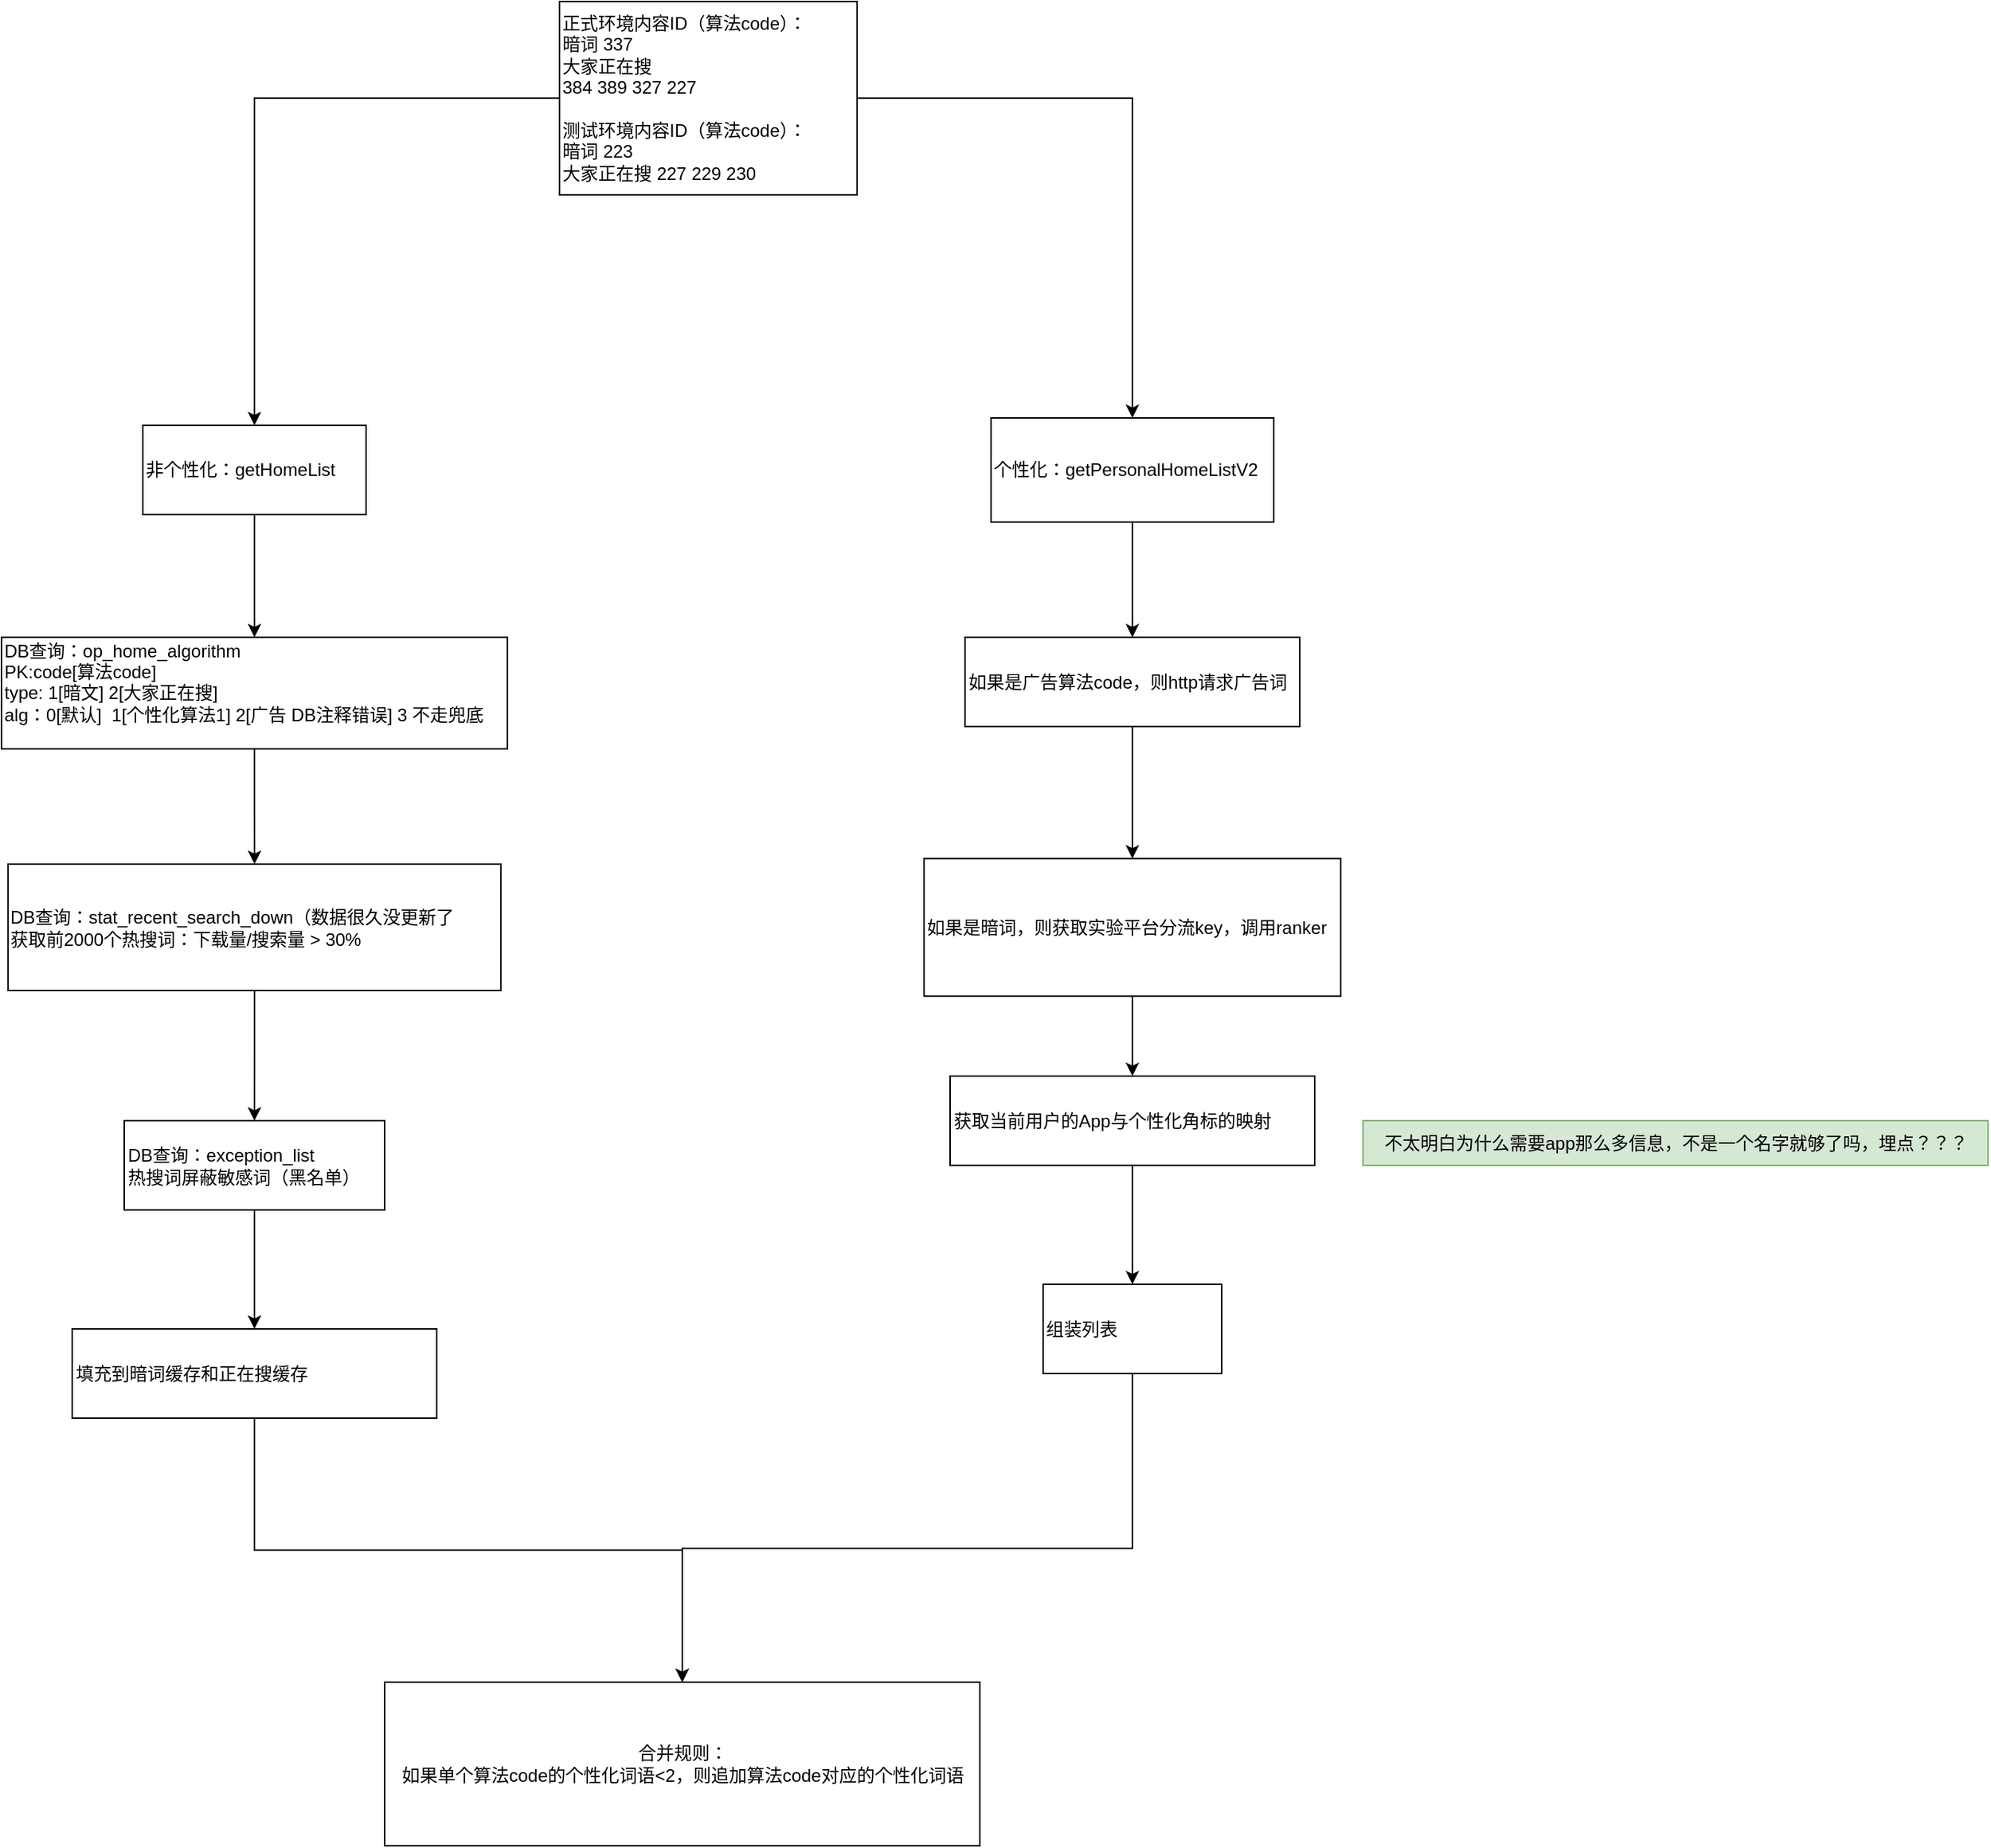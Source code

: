 <mxfile version="24.4.8" type="github">
  <diagram name="第 1 页" id="Cw7JuRhic6mHa8Vxboj5">
    <mxGraphModel dx="2112" dy="719" grid="1" gridSize="10" guides="1" tooltips="1" connect="1" arrows="1" fold="1" page="1" pageScale="1" pageWidth="827" pageHeight="1169" math="0" shadow="0">
      <root>
        <mxCell id="0" />
        <mxCell id="1" parent="0" />
        <mxCell id="DE0FPp-bvfPzOY9VbYr1-3" value="" style="edgeStyle=orthogonalEdgeStyle;rounded=0;orthogonalLoop=1;jettySize=auto;html=1;" edge="1" parent="1" source="DE0FPp-bvfPzOY9VbYr1-1" target="DE0FPp-bvfPzOY9VbYr1-2">
          <mxGeometry relative="1" as="geometry" />
        </mxCell>
        <mxCell id="DE0FPp-bvfPzOY9VbYr1-5" value="" style="edgeStyle=orthogonalEdgeStyle;rounded=0;orthogonalLoop=1;jettySize=auto;html=1;" edge="1" parent="1" source="DE0FPp-bvfPzOY9VbYr1-1" target="DE0FPp-bvfPzOY9VbYr1-4">
          <mxGeometry relative="1" as="geometry" />
        </mxCell>
        <mxCell id="DE0FPp-bvfPzOY9VbYr1-1" value="正式环境内容ID（算法code）：&lt;div&gt;&lt;div style=&quot;&quot;&gt;&lt;span style=&quot;background-color: initial;&quot;&gt;暗词 337&lt;/span&gt;&lt;/div&gt;&lt;div style=&quot;&quot;&gt;&lt;span style=&quot;background-color: initial;&quot;&gt;大家正在搜&lt;/span&gt;&lt;/div&gt;&lt;div style=&quot;&quot;&gt;&lt;span style=&quot;background-color: initial;&quot;&gt;384 389 327 227&lt;/span&gt;&lt;/div&gt;&lt;div style=&quot;&quot;&gt;&lt;span style=&quot;background-color: initial;&quot;&gt;&lt;br&gt;&lt;/span&gt;&lt;/div&gt;&lt;div&gt;测试环境内容ID（算法code）：&lt;/div&gt;&lt;div&gt;暗词 223&lt;/div&gt;&lt;div&gt;大家正在搜 227 229 230&lt;/div&gt;&lt;/div&gt;" style="whiteSpace=wrap;html=1;align=left;" vertex="1" parent="1">
          <mxGeometry x="310" width="200" height="130" as="geometry" />
        </mxCell>
        <mxCell id="DE0FPp-bvfPzOY9VbYr1-8" value="" style="edgeStyle=orthogonalEdgeStyle;rounded=0;orthogonalLoop=1;jettySize=auto;html=1;" edge="1" parent="1" source="DE0FPp-bvfPzOY9VbYr1-2" target="DE0FPp-bvfPzOY9VbYr1-7">
          <mxGeometry relative="1" as="geometry" />
        </mxCell>
        <mxCell id="DE0FPp-bvfPzOY9VbYr1-2" value="&lt;div&gt;非个性化：getHomeList&lt;br&gt;&lt;/div&gt;" style="whiteSpace=wrap;html=1;align=left;" vertex="1" parent="1">
          <mxGeometry x="30.01" y="285" width="150" height="60" as="geometry" />
        </mxCell>
        <mxCell id="DE0FPp-bvfPzOY9VbYr1-16" value="" style="edgeStyle=orthogonalEdgeStyle;rounded=0;orthogonalLoop=1;jettySize=auto;html=1;" edge="1" parent="1" source="DE0FPp-bvfPzOY9VbYr1-4" target="DE0FPp-bvfPzOY9VbYr1-15">
          <mxGeometry relative="1" as="geometry" />
        </mxCell>
        <mxCell id="DE0FPp-bvfPzOY9VbYr1-4" value="个性化：getPersonalHomeListV2" style="whiteSpace=wrap;html=1;align=left;" vertex="1" parent="1">
          <mxGeometry x="600" y="280" width="190" height="70" as="geometry" />
        </mxCell>
        <mxCell id="DE0FPp-bvfPzOY9VbYr1-6" value="合并规则：&lt;br&gt;如果单个算法code的个性化词语&amp;lt;2，则追加算法code对应的个性化词语" style="whiteSpace=wrap;html=1;" vertex="1" parent="1">
          <mxGeometry x="192.5" y="1130" width="400" height="110" as="geometry" />
        </mxCell>
        <mxCell id="DE0FPp-bvfPzOY9VbYr1-10" value="" style="edgeStyle=orthogonalEdgeStyle;rounded=0;orthogonalLoop=1;jettySize=auto;html=1;" edge="1" parent="1" source="DE0FPp-bvfPzOY9VbYr1-7" target="DE0FPp-bvfPzOY9VbYr1-9">
          <mxGeometry relative="1" as="geometry" />
        </mxCell>
        <mxCell id="DE0FPp-bvfPzOY9VbYr1-7" value="DB查询：op_home_algorithm&lt;br&gt;PK&lt;span style=&quot;background-color: initial;&quot;&gt;:code[算法code]&lt;/span&gt;&lt;div&gt;type: 1[暗文] 2[大家正在搜]&lt;br&gt;&lt;div&gt;&lt;span style=&quot;background-color: initial;&quot;&gt;alg：0[默认]&amp;nbsp; 1[个性化算法1] 2[广告 DB注释错误] 3 不走兜底&lt;/span&gt;&lt;/div&gt;&lt;div&gt;&lt;br&gt;&lt;/div&gt;&lt;/div&gt;" style="whiteSpace=wrap;html=1;align=left;" vertex="1" parent="1">
          <mxGeometry x="-64.99" y="427.5" width="340" height="75" as="geometry" />
        </mxCell>
        <mxCell id="DE0FPp-bvfPzOY9VbYr1-12" value="" style="edgeStyle=orthogonalEdgeStyle;rounded=0;orthogonalLoop=1;jettySize=auto;html=1;" edge="1" parent="1" source="DE0FPp-bvfPzOY9VbYr1-9" target="DE0FPp-bvfPzOY9VbYr1-11">
          <mxGeometry relative="1" as="geometry" />
        </mxCell>
        <mxCell id="DE0FPp-bvfPzOY9VbYr1-9" value="DB查询：stat_recent_search_down（数据很久没更新了&lt;br&gt;获取前2000个热搜词：下载量/搜索量 &amp;gt; 30%" style="whiteSpace=wrap;html=1;align=left;" vertex="1" parent="1">
          <mxGeometry x="-60.62" y="580" width="331.25" height="85" as="geometry" />
        </mxCell>
        <mxCell id="DE0FPp-bvfPzOY9VbYr1-14" value="" style="edgeStyle=orthogonalEdgeStyle;rounded=0;orthogonalLoop=1;jettySize=auto;html=1;" edge="1" parent="1" source="DE0FPp-bvfPzOY9VbYr1-11" target="DE0FPp-bvfPzOY9VbYr1-13">
          <mxGeometry relative="1" as="geometry" />
        </mxCell>
        <mxCell id="DE0FPp-bvfPzOY9VbYr1-11" value="DB查询：exception_list&lt;div&gt;热搜词屏蔽&lt;span style=&quot;background-color: initial;&quot;&gt;敏感词（黑名单）&lt;/span&gt;&lt;/div&gt;" style="whiteSpace=wrap;html=1;align=left;" vertex="1" parent="1">
          <mxGeometry x="17.5" y="752.5" width="175" height="60" as="geometry" />
        </mxCell>
        <mxCell id="DE0FPp-bvfPzOY9VbYr1-17" style="edgeStyle=orthogonalEdgeStyle;rounded=0;orthogonalLoop=1;jettySize=auto;html=1;entryX=0.5;entryY=0;entryDx=0;entryDy=0;" edge="1" parent="1" source="DE0FPp-bvfPzOY9VbYr1-13" target="DE0FPp-bvfPzOY9VbYr1-6">
          <mxGeometry relative="1" as="geometry" />
        </mxCell>
        <mxCell id="DE0FPp-bvfPzOY9VbYr1-13" value="填充到暗词缓存和正在搜缓存" style="whiteSpace=wrap;html=1;align=left;" vertex="1" parent="1">
          <mxGeometry x="-17.49" y="892.5" width="245" height="60" as="geometry" />
        </mxCell>
        <mxCell id="DE0FPp-bvfPzOY9VbYr1-19" value="" style="edgeStyle=orthogonalEdgeStyle;rounded=0;orthogonalLoop=1;jettySize=auto;html=1;" edge="1" parent="1" source="DE0FPp-bvfPzOY9VbYr1-15" target="DE0FPp-bvfPzOY9VbYr1-18">
          <mxGeometry relative="1" as="geometry" />
        </mxCell>
        <mxCell id="DE0FPp-bvfPzOY9VbYr1-15" value="如果是广告算法code，则http请求广告词" style="whiteSpace=wrap;html=1;align=left;" vertex="1" parent="1">
          <mxGeometry x="582.5" y="427.5" width="225" height="60" as="geometry" />
        </mxCell>
        <mxCell id="DE0FPp-bvfPzOY9VbYr1-21" value="" style="edgeStyle=orthogonalEdgeStyle;rounded=0;orthogonalLoop=1;jettySize=auto;html=1;" edge="1" parent="1" source="DE0FPp-bvfPzOY9VbYr1-18" target="DE0FPp-bvfPzOY9VbYr1-20">
          <mxGeometry relative="1" as="geometry" />
        </mxCell>
        <mxCell id="DE0FPp-bvfPzOY9VbYr1-18" value="如果是暗词，则获取实验平台分流key，调用ranker" style="whiteSpace=wrap;html=1;align=left;" vertex="1" parent="1">
          <mxGeometry x="555" y="576.25" width="280" height="92.5" as="geometry" />
        </mxCell>
        <mxCell id="DE0FPp-bvfPzOY9VbYr1-26" value="" style="edgeStyle=orthogonalEdgeStyle;rounded=0;orthogonalLoop=1;jettySize=auto;html=1;" edge="1" parent="1" source="DE0FPp-bvfPzOY9VbYr1-20" target="DE0FPp-bvfPzOY9VbYr1-25">
          <mxGeometry relative="1" as="geometry" />
        </mxCell>
        <mxCell id="DE0FPp-bvfPzOY9VbYr1-20" value="获取当前用户的App与个性化角标的映射" style="whiteSpace=wrap;html=1;align=left;" vertex="1" parent="1">
          <mxGeometry x="572.5" y="722.5" width="245" height="60" as="geometry" />
        </mxCell>
        <mxCell id="DE0FPp-bvfPzOY9VbYr1-23" value="不太明白为什么需要app那么多信息，不是一个名字就够了吗，埋点？？？" style="text;html=1;align=center;verticalAlign=middle;resizable=0;points=[];autosize=1;strokeColor=#82b366;fillColor=#d5e8d4;" vertex="1" parent="1">
          <mxGeometry x="850" y="752.5" width="420" height="30" as="geometry" />
        </mxCell>
        <mxCell id="DE0FPp-bvfPzOY9VbYr1-27" style="edgeStyle=orthogonalEdgeStyle;rounded=0;orthogonalLoop=1;jettySize=auto;html=1;entryX=0.5;entryY=0;entryDx=0;entryDy=0;" edge="1" parent="1" source="DE0FPp-bvfPzOY9VbYr1-25" target="DE0FPp-bvfPzOY9VbYr1-6">
          <mxGeometry relative="1" as="geometry">
            <Array as="points">
              <mxPoint x="695" y="1040" />
              <mxPoint x="393" y="1040" />
            </Array>
          </mxGeometry>
        </mxCell>
        <mxCell id="DE0FPp-bvfPzOY9VbYr1-25" value="组装列表" style="whiteSpace=wrap;html=1;align=left;" vertex="1" parent="1">
          <mxGeometry x="635" y="862.5" width="120" height="60" as="geometry" />
        </mxCell>
      </root>
    </mxGraphModel>
  </diagram>
</mxfile>
